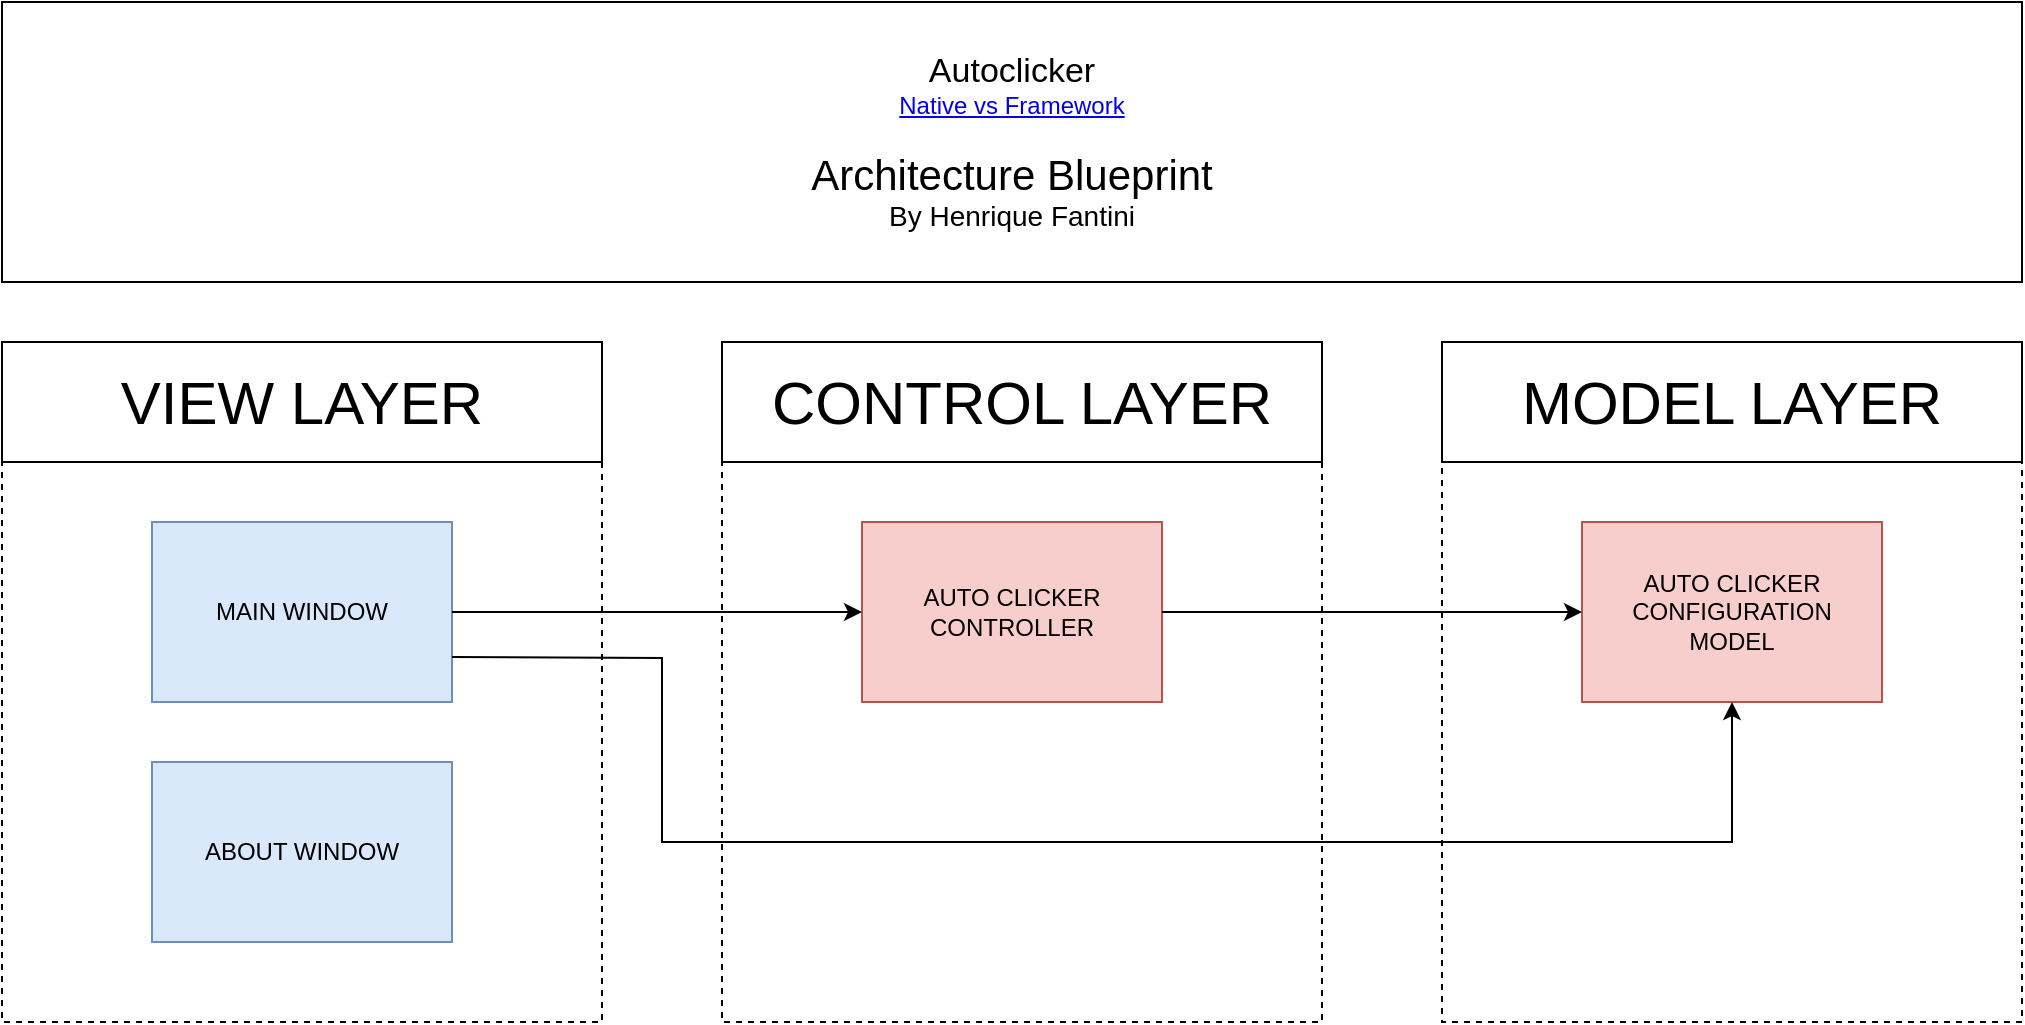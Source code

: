<mxfile version="21.6.9" type="device">
  <diagram name="Page-1" id="MQnFzmUuvwCU3LP9MXjx">
    <mxGraphModel dx="1728" dy="640" grid="1" gridSize="10" guides="1" tooltips="1" connect="1" arrows="1" fold="1" page="1" pageScale="1" pageWidth="850" pageHeight="1100" math="0" shadow="0">
      <root>
        <mxCell id="0" />
        <mxCell id="1" parent="0" />
        <mxCell id="ic1NWFA54SJ-EZ_erXz1-9" value="" style="rounded=0;whiteSpace=wrap;html=1;dashed=1;" vertex="1" parent="1">
          <mxGeometry x="450" y="280" width="300" height="280" as="geometry" />
        </mxCell>
        <mxCell id="ic1NWFA54SJ-EZ_erXz1-8" value="" style="rounded=0;whiteSpace=wrap;html=1;dashed=1;" vertex="1" parent="1">
          <mxGeometry x="90" y="280" width="300" height="280" as="geometry" />
        </mxCell>
        <mxCell id="ic1NWFA54SJ-EZ_erXz1-1" value="MAIN WINDOW" style="rounded=0;whiteSpace=wrap;html=1;fillColor=#dae8fc;strokeColor=#6c8ebf;" vertex="1" parent="1">
          <mxGeometry x="165" y="310" width="150" height="90" as="geometry" />
        </mxCell>
        <mxCell id="ic1NWFA54SJ-EZ_erXz1-2" value="AUTO CLICKER CONTROLLER" style="rounded=0;whiteSpace=wrap;html=1;fillColor=#f8cecc;strokeColor=#b85450;" vertex="1" parent="1">
          <mxGeometry x="520" y="310" width="150" height="90" as="geometry" />
        </mxCell>
        <mxCell id="ic1NWFA54SJ-EZ_erXz1-3" value="" style="endArrow=classic;html=1;rounded=0;exitX=1;exitY=0.5;exitDx=0;exitDy=0;entryX=0;entryY=0.5;entryDx=0;entryDy=0;" edge="1" parent="1" source="ic1NWFA54SJ-EZ_erXz1-1" target="ic1NWFA54SJ-EZ_erXz1-2">
          <mxGeometry width="50" height="50" relative="1" as="geometry">
            <mxPoint x="115" y="370" as="sourcePoint" />
            <mxPoint x="165" y="320" as="targetPoint" />
          </mxGeometry>
        </mxCell>
        <mxCell id="ic1NWFA54SJ-EZ_erXz1-4" value="ABOUT WINDOW" style="rounded=0;whiteSpace=wrap;html=1;fillColor=#dae8fc;strokeColor=#6c8ebf;" vertex="1" parent="1">
          <mxGeometry x="165" y="430" width="150" height="90" as="geometry" />
        </mxCell>
        <mxCell id="ic1NWFA54SJ-EZ_erXz1-5" value="&lt;font style=&quot;font-size: 17px;&quot;&gt;Autoclicker&lt;/font&gt;&lt;br&gt;&lt;a href=&quot;data:page/id,MQnFzmUuvwCU3LP9MXjx&quot;&gt;Native vs Framework&lt;/a&gt;&lt;br&gt;&lt;br&gt;&lt;font style=&quot;&quot;&gt;&lt;span style=&quot;font-size: 21px;&quot;&gt;Architecture Blueprint&lt;/span&gt;&lt;br&gt;&lt;font style=&quot;font-size: 14px;&quot;&gt;By Henrique Fantini&lt;/font&gt;&lt;br&gt;&lt;/font&gt;" style="rounded=0;whiteSpace=wrap;html=1;" vertex="1" parent="1">
          <mxGeometry x="90" y="50" width="1010" height="140" as="geometry" />
        </mxCell>
        <mxCell id="ic1NWFA54SJ-EZ_erXz1-6" value="VIEW LAYER" style="rounded=0;whiteSpace=wrap;html=1;fontSize=30;" vertex="1" parent="1">
          <mxGeometry x="90" y="220" width="300" height="60" as="geometry" />
        </mxCell>
        <mxCell id="ic1NWFA54SJ-EZ_erXz1-7" value="CONTROL LAYER" style="rounded=0;whiteSpace=wrap;html=1;fontSize=30;" vertex="1" parent="1">
          <mxGeometry x="450" y="220" width="300" height="60" as="geometry" />
        </mxCell>
        <mxCell id="ic1NWFA54SJ-EZ_erXz1-11" value="" style="rounded=0;whiteSpace=wrap;html=1;dashed=1;" vertex="1" parent="1">
          <mxGeometry x="810" y="280" width="290" height="280" as="geometry" />
        </mxCell>
        <mxCell id="ic1NWFA54SJ-EZ_erXz1-12" value="AUTO CLICKER CONFIGURATION &lt;br&gt;MODEL" style="rounded=0;whiteSpace=wrap;html=1;fillColor=#f8cecc;strokeColor=#b85450;" vertex="1" parent="1">
          <mxGeometry x="880" y="310" width="150" height="90" as="geometry" />
        </mxCell>
        <mxCell id="ic1NWFA54SJ-EZ_erXz1-13" value="MODEL LAYER" style="rounded=0;whiteSpace=wrap;html=1;fontSize=30;" vertex="1" parent="1">
          <mxGeometry x="810" y="220" width="290" height="60" as="geometry" />
        </mxCell>
        <mxCell id="ic1NWFA54SJ-EZ_erXz1-17" value="" style="endArrow=classic;html=1;rounded=0;exitX=1;exitY=0.75;exitDx=0;exitDy=0;entryX=0.5;entryY=1;entryDx=0;entryDy=0;" edge="1" parent="1" source="ic1NWFA54SJ-EZ_erXz1-1" target="ic1NWFA54SJ-EZ_erXz1-12">
          <mxGeometry width="50" height="50" relative="1" as="geometry">
            <mxPoint x="430" y="480" as="sourcePoint" />
            <mxPoint x="480" y="430" as="targetPoint" />
            <Array as="points">
              <mxPoint x="420" y="378" />
              <mxPoint x="420" y="470" />
              <mxPoint x="955" y="470" />
            </Array>
          </mxGeometry>
        </mxCell>
        <mxCell id="ic1NWFA54SJ-EZ_erXz1-18" value="" style="endArrow=classic;html=1;rounded=0;exitX=1;exitY=0.5;exitDx=0;exitDy=0;entryX=0;entryY=0.5;entryDx=0;entryDy=0;" edge="1" parent="1" source="ic1NWFA54SJ-EZ_erXz1-2" target="ic1NWFA54SJ-EZ_erXz1-12">
          <mxGeometry width="50" height="50" relative="1" as="geometry">
            <mxPoint x="770" y="390" as="sourcePoint" />
            <mxPoint x="820" y="340" as="targetPoint" />
          </mxGeometry>
        </mxCell>
      </root>
    </mxGraphModel>
  </diagram>
</mxfile>
